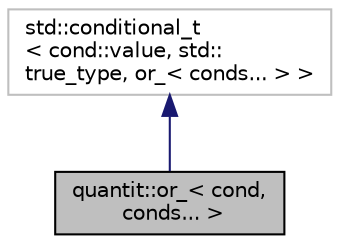 digraph "quantit::or_&lt; cond, conds... &gt;"
{
 // LATEX_PDF_SIZE
  edge [fontname="Helvetica",fontsize="10",labelfontname="Helvetica",labelfontsize="10"];
  node [fontname="Helvetica",fontsize="10",shape=record];
  Node1 [label="quantit::or_\< cond,\l conds... \>",height=0.2,width=0.4,color="black", fillcolor="grey75", style="filled", fontcolor="black",tooltip=" "];
  Node2 -> Node1 [dir="back",color="midnightblue",fontsize="10",style="solid",fontname="Helvetica"];
  Node2 [label="std::conditional_t\l\< cond::value, std::\ltrue_type, or_\< conds... \> \>",height=0.2,width=0.4,color="grey75", fillcolor="white", style="filled",tooltip=" "];
}
